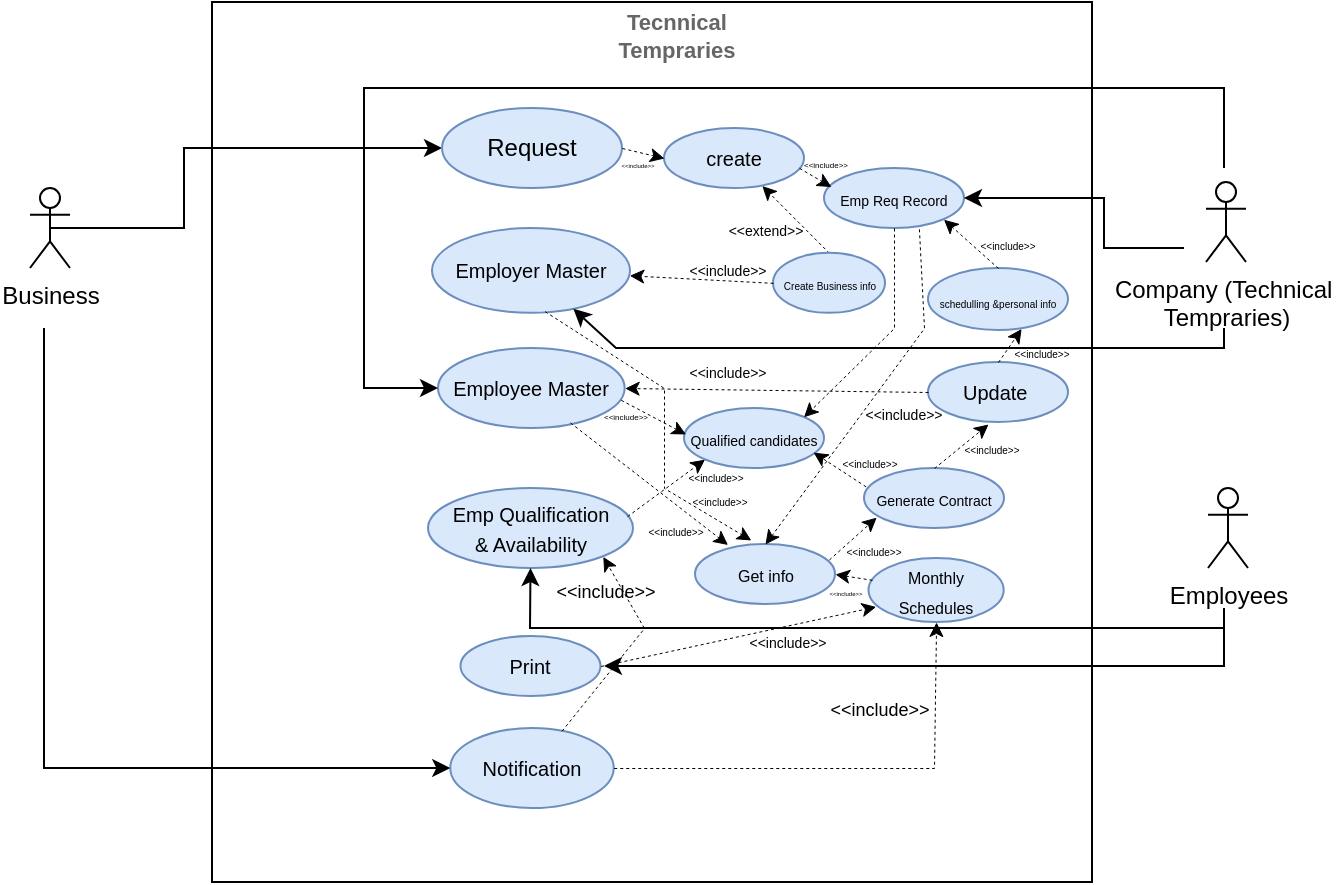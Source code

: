 <mxfile version="15.8.6" type="github"><diagram id="1I3czHAHe6RpvJC3yKMb" name="Page-1"><mxGraphModel dx="782" dy="428" grid="1" gridSize="10" guides="1" tooltips="1" connect="1" arrows="1" fold="1" page="1" pageScale="1" pageWidth="827" pageHeight="1169" math="0" shadow="0"><root><mxCell id="0"/><mxCell id="1" parent="0"/><mxCell id="iQXzC3IMoVuFOPlRli_T-2" value="" style="whiteSpace=wrap;html=1;aspect=fixed;align=center;" parent="1" vertex="1"><mxGeometry x="214" y="87" width="440" height="440" as="geometry"/></mxCell><mxCell id="iQXzC3IMoVuFOPlRli_T-8" style="edgeStyle=orthogonalEdgeStyle;rounded=0;orthogonalLoop=1;jettySize=auto;html=1;exitX=0.5;exitY=0.5;exitDx=0;exitDy=0;exitPerimeter=0;" parent="1" source="iQXzC3IMoVuFOPlRli_T-4" target="iQXzC3IMoVuFOPlRli_T-7" edge="1"><mxGeometry relative="1" as="geometry"><Array as="points"><mxPoint x="200" y="200"/><mxPoint x="200" y="160"/></Array></mxGeometry></mxCell><mxCell id="iQXzC3IMoVuFOPlRli_T-4" value="Business" style="shape=umlActor;verticalLabelPosition=bottom;verticalAlign=top;html=1;" parent="1" vertex="1"><mxGeometry x="123" y="180" width="20" height="40" as="geometry"/></mxCell><mxCell id="iQXzC3IMoVuFOPlRli_T-7" value="Request" style="ellipse;whiteSpace=wrap;html=1;fillColor=#dae8fc;strokeColor=#6c8ebf;" parent="1" vertex="1"><mxGeometry x="329" y="140" width="90" height="40" as="geometry"/></mxCell><mxCell id="iQXzC3IMoVuFOPlRli_T-9" value="&lt;font style=&quot;font-size: 7px&quot;&gt;Emp Req Record&lt;/font&gt;" style="ellipse;whiteSpace=wrap;html=1;fillColor=#dae8fc;strokeColor=#6c8ebf;" parent="1" vertex="1"><mxGeometry x="520" y="170" width="70" height="30" as="geometry"/></mxCell><mxCell id="iQXzC3IMoVuFOPlRli_T-14" value="&lt;font style=&quot;font-size: 10px&quot;&gt;Employer Master&lt;/font&gt;" style="ellipse;whiteSpace=wrap;html=1;fillColor=#dae8fc;strokeColor=#6c8ebf;" parent="1" vertex="1"><mxGeometry x="324" y="200" width="99" height="42.43" as="geometry"/></mxCell><mxCell id="iQXzC3IMoVuFOPlRli_T-15" value="&lt;font style=&quot;font-size: 10px&quot;&gt;create&lt;/font&gt;" style="ellipse;whiteSpace=wrap;html=1;fillColor=#dae8fc;strokeColor=#6c8ebf;" parent="1" vertex="1"><mxGeometry x="440" y="150" width="70" height="30" as="geometry"/></mxCell><mxCell id="WL6x4OXNJV538Ipcwp_X-3" value="" style="endArrow=classic;html=1;rounded=0;exitX=1;exitY=0.5;exitDx=0;exitDy=0;entryX=0;entryY=0.5;entryDx=0;entryDy=0;dashed=1;endFill=1;jumpSize=6;strokeWidth=0.5;" edge="1" parent="1" source="iQXzC3IMoVuFOPlRli_T-7" target="iQXzC3IMoVuFOPlRli_T-15"><mxGeometry width="50" height="50" relative="1" as="geometry"><mxPoint x="400" y="210" as="sourcePoint"/><mxPoint x="450" y="160" as="targetPoint"/></mxGeometry></mxCell><mxCell id="WL6x4OXNJV538Ipcwp_X-4" value="&lt;font style=&quot;font-size: 3px&quot;&gt;&amp;lt;&amp;lt;include&amp;gt;&amp;gt;&lt;/font&gt;" style="text;html=1;strokeColor=none;fillColor=none;align=center;verticalAlign=middle;whiteSpace=wrap;rounded=0;rotation=0;" vertex="1" parent="1"><mxGeometry x="417" y="166" width="20" as="geometry"/></mxCell><mxCell id="WL6x4OXNJV538Ipcwp_X-7" value="&lt;font style=&quot;font-size: 4px&quot;&gt;&amp;lt;&amp;lt;include&amp;gt;&amp;gt;&lt;/font&gt;" style="text;html=1;strokeColor=none;fillColor=none;align=center;verticalAlign=middle;whiteSpace=wrap;rounded=0;rotation=0;" vertex="1" parent="1"><mxGeometry x="511" y="166" width="20" as="geometry"/></mxCell><mxCell id="WL6x4OXNJV538Ipcwp_X-8" value="" style="endArrow=classic;html=1;rounded=0;exitX=0.965;exitY=0.664;exitDx=0;exitDy=0;entryX=0.05;entryY=0.309;entryDx=0;entryDy=0;dashed=1;endFill=1;jumpSize=6;strokeWidth=0.5;entryPerimeter=0;exitPerimeter=0;" edge="1" parent="1" source="iQXzC3IMoVuFOPlRli_T-15" target="iQXzC3IMoVuFOPlRli_T-9"><mxGeometry width="50" height="50" relative="1" as="geometry"><mxPoint x="510" y="170" as="sourcePoint"/><mxPoint x="531" y="175" as="targetPoint"/></mxGeometry></mxCell><mxCell id="WL6x4OXNJV538Ipcwp_X-15" value="&lt;font style=&quot;font-size: 10px&quot;&gt;Employee Master&lt;/font&gt;" style="ellipse;whiteSpace=wrap;html=1;fillColor=#dae8fc;strokeColor=#6c8ebf;" vertex="1" parent="1"><mxGeometry x="327" y="260" width="93.33" height="40" as="geometry"/></mxCell><mxCell id="WL6x4OXNJV538Ipcwp_X-16" value="&lt;font style=&quot;font-size: 7px&quot;&gt;Qualified candidates&lt;/font&gt;" style="ellipse;whiteSpace=wrap;html=1;fillColor=#dae8fc;strokeColor=#6c8ebf;" vertex="1" parent="1"><mxGeometry x="450" y="290" width="70" height="30" as="geometry"/></mxCell><mxCell id="WL6x4OXNJV538Ipcwp_X-17" value="" style="endArrow=classic;html=1;rounded=0;exitX=0.979;exitY=0.647;exitDx=0;exitDy=0;entryX=0.011;entryY=0.433;entryDx=0;entryDy=0;dashed=1;endFill=1;jumpSize=6;strokeWidth=0.5;entryPerimeter=0;exitPerimeter=0;" edge="1" parent="1" source="WL6x4OXNJV538Ipcwp_X-15" target="WL6x4OXNJV538Ipcwp_X-16"><mxGeometry width="50" height="50" relative="1" as="geometry"><mxPoint x="540.251" y="205.607" as="sourcePoint"/><mxPoint x="497.515" y="225.02" as="targetPoint"/></mxGeometry></mxCell><mxCell id="WL6x4OXNJV538Ipcwp_X-18" value="&lt;font style=&quot;font-size: 4px&quot;&gt;&amp;lt;&amp;lt;include&amp;gt;&amp;gt;&lt;/font&gt;" style="text;html=1;strokeColor=none;fillColor=none;align=center;verticalAlign=middle;whiteSpace=wrap;rounded=0;rotation=0;" vertex="1" parent="1"><mxGeometry x="410.5" y="292" width="20" as="geometry"/></mxCell><mxCell id="WL6x4OXNJV538Ipcwp_X-21" value="" style="endArrow=classic;html=1;rounded=0;exitX=0.5;exitY=1;exitDx=0;exitDy=0;entryX=1;entryY=0;entryDx=0;entryDy=0;dashed=1;endFill=1;jumpSize=6;strokeWidth=0.5;" edge="1" parent="1" source="iQXzC3IMoVuFOPlRli_T-9" target="WL6x4OXNJV538Ipcwp_X-16"><mxGeometry width="50" height="50" relative="1" as="geometry"><mxPoint x="540.003" y="205.499" as="sourcePoint"/><mxPoint x="497.515" y="225.02" as="targetPoint"/><Array as="points"><mxPoint x="555" y="250"/></Array></mxGeometry></mxCell><mxCell id="WL6x4OXNJV538Ipcwp_X-22" value="&lt;font style=&quot;font-size: 7px&quot;&gt;&amp;lt;&amp;lt;include&amp;gt;&amp;gt;&lt;/font&gt;" style="text;html=1;strokeColor=none;fillColor=none;align=center;verticalAlign=middle;whiteSpace=wrap;rounded=0;rotation=0;" vertex="1" parent="1"><mxGeometry x="550" y="292" width="20" as="geometry"/></mxCell><mxCell id="WL6x4OXNJV538Ipcwp_X-23" value="&lt;font style=&quot;font-size: 10px&quot;&gt;Emp Qualification&lt;br&gt;&amp;amp; Availability&lt;br&gt;&lt;/font&gt;" style="ellipse;whiteSpace=wrap;html=1;fillColor=#dae8fc;strokeColor=#6c8ebf;" vertex="1" parent="1"><mxGeometry x="322" y="330" width="102.5" height="40" as="geometry"/></mxCell><mxCell id="WL6x4OXNJV538Ipcwp_X-24" value="" style="endArrow=classic;html=1;rounded=0;exitX=0.971;exitY=0.351;exitDx=0;exitDy=0;entryX=0;entryY=1;entryDx=0;entryDy=0;dashed=1;endFill=1;jumpSize=6;strokeWidth=0.5;exitPerimeter=0;" edge="1" parent="1" source="WL6x4OXNJV538Ipcwp_X-23" target="WL6x4OXNJV538Ipcwp_X-16"><mxGeometry width="50" height="50" relative="1" as="geometry"><mxPoint x="428.37" y="295.88" as="sourcePoint"/><mxPoint x="460.77" y="312.99" as="targetPoint"/></mxGeometry></mxCell><mxCell id="WL6x4OXNJV538Ipcwp_X-25" value="&lt;font style=&quot;font-size: 5px&quot;&gt;&amp;lt;&amp;lt;include&amp;gt;&amp;gt;&lt;/font&gt;" style="text;html=1;strokeColor=none;fillColor=none;align=center;verticalAlign=middle;whiteSpace=wrap;rounded=0;rotation=0;" vertex="1" parent="1"><mxGeometry x="448" y="335" width="40" as="geometry"/></mxCell><mxCell id="WL6x4OXNJV538Ipcwp_X-28" value="&lt;font style=&quot;font-size: 8px&quot;&gt;Get info&lt;/font&gt;" style="ellipse;whiteSpace=wrap;html=1;fillColor=#dae8fc;strokeColor=#6c8ebf;" vertex="1" parent="1"><mxGeometry x="455.5" y="358" width="70" height="30" as="geometry"/></mxCell><mxCell id="WL6x4OXNJV538Ipcwp_X-29" value="" style="endArrow=classic;html=1;rounded=0;exitX=0.707;exitY=0.93;exitDx=0;exitDy=0;entryX=0.232;entryY=0.008;entryDx=0;entryDy=0;dashed=1;endFill=1;jumpSize=6;strokeWidth=0.5;exitPerimeter=0;entryPerimeter=0;" edge="1" parent="1" source="WL6x4OXNJV538Ipcwp_X-15" target="WL6x4OXNJV538Ipcwp_X-28"><mxGeometry width="50" height="50" relative="1" as="geometry"><mxPoint x="428.37" y="295.88" as="sourcePoint"/><mxPoint x="460.77" y="312.99" as="targetPoint"/></mxGeometry></mxCell><mxCell id="WL6x4OXNJV538Ipcwp_X-30" value="" style="endArrow=classic;html=1;rounded=0;exitX=0.569;exitY=0.98;exitDx=0;exitDy=0;entryX=0.399;entryY=-0.067;entryDx=0;entryDy=0;dashed=1;endFill=1;jumpSize=6;strokeWidth=0.5;exitPerimeter=0;entryPerimeter=0;" edge="1" parent="1" source="iQXzC3IMoVuFOPlRli_T-14" target="WL6x4OXNJV538Ipcwp_X-28"><mxGeometry width="50" height="50" relative="1" as="geometry"><mxPoint x="402.984" y="307.2" as="sourcePoint"/><mxPoint x="475.74" y="390.24" as="targetPoint"/><Array as="points"><mxPoint x="440" y="280"/><mxPoint x="440" y="330"/></Array></mxGeometry></mxCell><mxCell id="WL6x4OXNJV538Ipcwp_X-31" value="" style="endArrow=classic;html=1;rounded=0;exitX=0.678;exitY=1.014;exitDx=0;exitDy=0;entryX=0.5;entryY=0;entryDx=0;entryDy=0;dashed=1;endFill=1;jumpSize=6;strokeWidth=0.5;exitPerimeter=0;" edge="1" parent="1" source="iQXzC3IMoVuFOPlRli_T-9" target="WL6x4OXNJV538Ipcwp_X-28"><mxGeometry width="50" height="50" relative="1" as="geometry"><mxPoint x="565" y="210" as="sourcePoint"/><mxPoint x="530" y="315" as="targetPoint"/><Array as="points"><mxPoint x="570" y="250"/></Array></mxGeometry></mxCell><mxCell id="WL6x4OXNJV538Ipcwp_X-35" value="" style="endArrow=classic;html=1;rounded=0;exitX=0.5;exitY=0;exitDx=0;exitDy=0;dashed=1;endFill=1;jumpSize=6;strokeWidth=0.5;" edge="1" parent="1" source="WL6x4OXNJV538Ipcwp_X-36" target="iQXzC3IMoVuFOPlRli_T-15"><mxGeometry width="50" height="50" relative="1" as="geometry"><mxPoint x="517.55" y="179.92" as="sourcePoint"/><mxPoint x="533.5" y="189.27" as="targetPoint"/></mxGeometry></mxCell><mxCell id="WL6x4OXNJV538Ipcwp_X-36" value="&lt;font style=&quot;font-size: 5px&quot;&gt;&lt;span&gt;Create&amp;nbsp;&lt;/span&gt;&lt;font style=&quot;font-size: 5px&quot;&gt;Business info&lt;/font&gt;&lt;/font&gt;" style="ellipse;whiteSpace=wrap;html=1;fillColor=#dae8fc;strokeColor=#6c8ebf;" vertex="1" parent="1"><mxGeometry x="494.5" y="212.43" width="56" height="30" as="geometry"/></mxCell><mxCell id="WL6x4OXNJV538Ipcwp_X-37" value="&lt;font style=&quot;font-size: 7px&quot;&gt;&amp;lt;&amp;lt;extend&amp;gt;&amp;gt;&lt;/font&gt;" style="text;html=1;strokeColor=none;fillColor=none;align=center;verticalAlign=middle;whiteSpace=wrap;rounded=0;rotation=0;" vertex="1" parent="1"><mxGeometry x="480.5" y="200" width="20" as="geometry"/></mxCell><mxCell id="WL6x4OXNJV538Ipcwp_X-38" value="" style="endArrow=classic;html=1;rounded=0;exitX=0;exitY=0.5;exitDx=0;exitDy=0;dashed=1;endFill=1;jumpSize=6;strokeWidth=0.5;" edge="1" parent="1" source="WL6x4OXNJV538Ipcwp_X-36" target="iQXzC3IMoVuFOPlRli_T-14"><mxGeometry width="50" height="50" relative="1" as="geometry"><mxPoint x="509.25" y="200" as="sourcePoint"/><mxPoint x="498.409" y="188.856" as="targetPoint"/></mxGeometry></mxCell><mxCell id="WL6x4OXNJV538Ipcwp_X-39" value="&lt;font style=&quot;font-size: 7px&quot;&gt;&amp;lt;&amp;lt;include&amp;gt;&amp;gt;&lt;/font&gt;" style="text;html=1;strokeColor=none;fillColor=none;align=center;verticalAlign=middle;whiteSpace=wrap;rounded=0;rotation=0;" vertex="1" parent="1"><mxGeometry x="462" y="220" width="20" as="geometry"/></mxCell><mxCell id="WL6x4OXNJV538Ipcwp_X-40" value="" style="endArrow=classic;html=1;rounded=0;fontSize=7;strokeWidth=1;jumpSize=6;" edge="1" parent="1" target="iQXzC3IMoVuFOPlRli_T-14"><mxGeometry width="50" height="50" relative="1" as="geometry"><mxPoint x="720" y="250" as="sourcePoint"/><mxPoint x="430" y="210" as="targetPoint"/><Array as="points"><mxPoint x="720" y="260"/><mxPoint x="416" y="260"/></Array></mxGeometry></mxCell><mxCell id="WL6x4OXNJV538Ipcwp_X-41" value="&lt;font style=&quot;font-size: 7px&quot;&gt;Generate Contract&lt;/font&gt;" style="ellipse;whiteSpace=wrap;html=1;fillColor=#dae8fc;strokeColor=#6c8ebf;" vertex="1" parent="1"><mxGeometry x="540" y="320" width="70" height="30" as="geometry"/></mxCell><mxCell id="WL6x4OXNJV538Ipcwp_X-42" value="" style="endArrow=classic;html=1;rounded=0;exitX=0.956;exitY=0.259;exitDx=0;exitDy=0;entryX=0.087;entryY=0.819;entryDx=0;entryDy=0;dashed=1;endFill=1;jumpSize=6;strokeWidth=0.5;exitPerimeter=0;entryPerimeter=0;" edge="1" parent="1" source="WL6x4OXNJV538Ipcwp_X-28" target="WL6x4OXNJV538Ipcwp_X-41"><mxGeometry width="50" height="50" relative="1" as="geometry"><mxPoint x="402.984" y="307.2" as="sourcePoint"/><mxPoint x="481.74" y="368.24" as="targetPoint"/></mxGeometry></mxCell><mxCell id="WL6x4OXNJV538Ipcwp_X-43" value="&lt;font style=&quot;font-size: 5px&quot;&gt;&amp;lt;&amp;lt;include&amp;gt;&amp;gt;&lt;/font&gt;" style="text;html=1;strokeColor=none;fillColor=none;align=center;verticalAlign=middle;whiteSpace=wrap;rounded=0;rotation=0;" vertex="1" parent="1"><mxGeometry x="535" y="360" width="20" as="geometry"/></mxCell><mxCell id="WL6x4OXNJV538Ipcwp_X-44" value="" style="endArrow=classic;html=1;rounded=0;exitX=0.012;exitY=0.306;exitDx=0;exitDy=0;dashed=1;endFill=1;jumpSize=6;strokeWidth=0.5;entryX=0.922;entryY=0.735;entryDx=0;entryDy=0;entryPerimeter=0;exitPerimeter=0;" edge="1" parent="1" source="WL6x4OXNJV538Ipcwp_X-41" target="WL6x4OXNJV538Ipcwp_X-16"><mxGeometry width="50" height="50" relative="1" as="geometry"><mxPoint x="532.42" y="375.77" as="sourcePoint"/><mxPoint x="556.09" y="354.57" as="targetPoint"/></mxGeometry></mxCell><mxCell id="WL6x4OXNJV538Ipcwp_X-45" value="&lt;font style=&quot;font-size: 5px&quot;&gt;&amp;lt;&amp;lt;include&amp;gt;&amp;gt;&lt;/font&gt;" style="text;html=1;strokeColor=none;fillColor=none;align=center;verticalAlign=middle;whiteSpace=wrap;rounded=0;rotation=0;" vertex="1" parent="1"><mxGeometry x="533" y="316" width="20" as="geometry"/></mxCell><mxCell id="WL6x4OXNJV538Ipcwp_X-46" value="" style="endArrow=classic;html=1;rounded=0;exitX=0.5;exitY=0;exitDx=0;exitDy=0;entryX=0.429;entryY=1.033;entryDx=0;entryDy=0;dashed=1;endFill=1;jumpSize=6;strokeWidth=0.5;entryPerimeter=0;" edge="1" parent="1" source="WL6x4OXNJV538Ipcwp_X-41" target="WL6x4OXNJV538Ipcwp_X-47"><mxGeometry width="50" height="50" relative="1" as="geometry"><mxPoint x="570" y="320" as="sourcePoint"/><mxPoint x="593.67" y="298.8" as="targetPoint"/></mxGeometry></mxCell><mxCell id="WL6x4OXNJV538Ipcwp_X-47" value="&lt;font style=&quot;font-size: 10px&quot;&gt;Update&amp;nbsp;&lt;/font&gt;" style="ellipse;whiteSpace=wrap;html=1;fillColor=#dae8fc;strokeColor=#6c8ebf;" vertex="1" parent="1"><mxGeometry x="572" y="267" width="70" height="30" as="geometry"/></mxCell><mxCell id="WL6x4OXNJV538Ipcwp_X-48" value="&lt;font style=&quot;font-size: 5px&quot;&gt;&amp;lt;&amp;lt;include&amp;gt;&amp;gt;&lt;/font&gt;" style="text;html=1;strokeColor=none;fillColor=none;align=center;verticalAlign=middle;whiteSpace=wrap;rounded=0;rotation=0;" vertex="1" parent="1"><mxGeometry x="594" y="309" width="20" as="geometry"/></mxCell><mxCell id="WL6x4OXNJV538Ipcwp_X-49" value="" style="endArrow=classic;html=1;rounded=0;exitX=0;exitY=0.5;exitDx=0;exitDy=0;entryX=1;entryY=0.5;entryDx=0;entryDy=0;dashed=1;endFill=1;jumpSize=6;strokeWidth=0.5;" edge="1" parent="1" source="WL6x4OXNJV538Ipcwp_X-47" target="WL6x4OXNJV538Ipcwp_X-15"><mxGeometry width="50" height="50" relative="1" as="geometry"><mxPoint x="585" y="330" as="sourcePoint"/><mxPoint x="610.03" y="299.99" as="targetPoint"/></mxGeometry></mxCell><mxCell id="WL6x4OXNJV538Ipcwp_X-50" value="&lt;font style=&quot;font-size: 7px&quot;&gt;&amp;lt;&amp;lt;include&amp;gt;&amp;gt;&lt;/font&gt;" style="text;html=1;strokeColor=none;fillColor=none;align=center;verticalAlign=middle;whiteSpace=wrap;rounded=0;rotation=0;" vertex="1" parent="1"><mxGeometry x="462" y="271" width="20" as="geometry"/></mxCell><mxCell id="WL6x4OXNJV538Ipcwp_X-52" value="&lt;font style=&quot;font-size: 5px&quot;&gt;schedulling &amp;amp;personal info&lt;/font&gt;" style="ellipse;whiteSpace=wrap;html=1;fillColor=#dae8fc;strokeColor=#6c8ebf;" vertex="1" parent="1"><mxGeometry x="572" y="220" width="70" height="31" as="geometry"/></mxCell><mxCell id="WL6x4OXNJV538Ipcwp_X-54" value="" style="endArrow=classic;html=1;rounded=0;entryX=0.665;entryY=0.975;entryDx=0;entryDy=0;dashed=1;endFill=1;jumpSize=6;strokeWidth=0.5;entryPerimeter=0;exitX=0.5;exitY=0;exitDx=0;exitDy=0;" edge="1" parent="1" source="WL6x4OXNJV538Ipcwp_X-47" target="WL6x4OXNJV538Ipcwp_X-52"><mxGeometry width="50" height="50" relative="1" as="geometry"><mxPoint x="625" y="260" as="sourcePoint"/><mxPoint x="650.0" y="229.99" as="targetPoint"/><Array as="points"/></mxGeometry></mxCell><mxCell id="WL6x4OXNJV538Ipcwp_X-55" value="&lt;font style=&quot;font-size: 5px&quot;&gt;&amp;lt;&amp;lt;include&amp;gt;&amp;gt;&lt;/font&gt;" style="text;html=1;strokeColor=none;fillColor=none;align=center;verticalAlign=middle;whiteSpace=wrap;rounded=0;rotation=0;" vertex="1" parent="1"><mxGeometry x="619" y="261" width="20" as="geometry"/></mxCell><mxCell id="WL6x4OXNJV538Ipcwp_X-56" value="" style="endArrow=classic;html=1;rounded=0;entryX=1;entryY=1;entryDx=0;entryDy=0;dashed=1;endFill=1;jumpSize=6;strokeWidth=0.5;exitX=0.5;exitY=0;exitDx=0;exitDy=0;" edge="1" parent="1" source="WL6x4OXNJV538Ipcwp_X-52" target="iQXzC3IMoVuFOPlRli_T-9"><mxGeometry width="50" height="50" relative="1" as="geometry"><mxPoint x="582.13" y="221" as="sourcePoint"/><mxPoint x="580" y="190.002" as="targetPoint"/><Array as="points"/></mxGeometry></mxCell><mxCell id="WL6x4OXNJV538Ipcwp_X-57" value="&lt;font style=&quot;font-size: 5px&quot;&gt;&amp;lt;&amp;lt;include&amp;gt;&amp;gt;&lt;/font&gt;" style="text;html=1;strokeColor=none;fillColor=none;align=center;verticalAlign=middle;whiteSpace=wrap;rounded=0;rotation=0;" vertex="1" parent="1"><mxGeometry x="602" y="207" width="20" as="geometry"/></mxCell><mxCell id="iQXzC3IMoVuFOPlRli_T-3" value="Company (Technical&amp;nbsp;&lt;br&gt;Tempraries)" style="shape=umlActor;verticalLabelPosition=bottom;verticalAlign=top;html=1;" parent="1" vertex="1"><mxGeometry x="711" y="177" width="20" height="40" as="geometry"/></mxCell><mxCell id="WL6x4OXNJV538Ipcwp_X-58" value="&lt;font style=&quot;font-size: 8px&quot;&gt;Monthly Schedules&lt;/font&gt;" style="ellipse;whiteSpace=wrap;html=1;fillColor=#dae8fc;strokeColor=#6c8ebf;" vertex="1" parent="1"><mxGeometry x="542.25" y="365" width="67.6" height="32" as="geometry"/></mxCell><mxCell id="WL6x4OXNJV538Ipcwp_X-61" value="&lt;font style=&quot;font-size: 10px&quot;&gt;Print&lt;/font&gt;" style="ellipse;whiteSpace=wrap;html=1;fillColor=#dae8fc;strokeColor=#6c8ebf;" vertex="1" parent="1"><mxGeometry x="338.25" y="404" width="70" height="30" as="geometry"/></mxCell><mxCell id="WL6x4OXNJV538Ipcwp_X-66" value="" style="endArrow=classic;html=1;rounded=0;entryX=1;entryY=0.5;entryDx=0;entryDy=0;dashed=1;endFill=1;jumpSize=6;strokeWidth=0.5;" edge="1" parent="1" source="WL6x4OXNJV538Ipcwp_X-58" target="WL6x4OXNJV538Ipcwp_X-28"><mxGeometry width="50" height="50" relative="1" as="geometry"><mxPoint x="488.0" y="400" as="sourcePoint"/><mxPoint x="511.67" y="378.8" as="targetPoint"/></mxGeometry></mxCell><mxCell id="WL6x4OXNJV538Ipcwp_X-67" value="&lt;font style=&quot;font-size: 3px&quot;&gt;&amp;lt;&amp;lt;include&amp;gt;&amp;gt;&lt;/font&gt;" style="text;html=1;strokeColor=none;fillColor=none;align=center;verticalAlign=middle;whiteSpace=wrap;rounded=0;rotation=0;" vertex="1" parent="1"><mxGeometry x="520.58" y="380.23" width="20" as="geometry"/></mxCell><mxCell id="WL6x4OXNJV538Ipcwp_X-68" value="&lt;font style=&quot;font-size: 5px&quot;&gt;&amp;lt;&amp;lt;include&amp;gt;&amp;gt;&lt;/font&gt;" style="text;html=1;strokeColor=none;fillColor=none;align=center;verticalAlign=middle;whiteSpace=wrap;rounded=0;rotation=0;" vertex="1" parent="1"><mxGeometry x="426" y="350" width="40" as="geometry"/></mxCell><mxCell id="WL6x4OXNJV538Ipcwp_X-69" value="&lt;font style=&quot;font-size: 5px&quot;&gt;&amp;lt;&amp;lt;include&amp;gt;&amp;gt;&lt;/font&gt;" style="text;html=1;strokeColor=none;fillColor=none;align=center;verticalAlign=middle;whiteSpace=wrap;rounded=0;rotation=0;" vertex="1" parent="1"><mxGeometry x="446" y="323" width="40" as="geometry"/></mxCell><mxCell id="WL6x4OXNJV538Ipcwp_X-72" value="" style="endArrow=classic;html=1;rounded=0;exitX=1;exitY=0.5;exitDx=0;exitDy=0;entryX=0.053;entryY=0.757;entryDx=0;entryDy=0;dashed=1;endFill=1;jumpSize=6;strokeWidth=0.5;entryPerimeter=0;" edge="1" parent="1" source="WL6x4OXNJV538Ipcwp_X-61" target="WL6x4OXNJV538Ipcwp_X-58"><mxGeometry width="50" height="50" relative="1" as="geometry"><mxPoint x="407.244" y="430" as="sourcePoint"/><mxPoint x="486" y="491.04" as="targetPoint"/></mxGeometry></mxCell><mxCell id="WL6x4OXNJV538Ipcwp_X-73" value="&lt;font style=&quot;font-size: 7px&quot;&gt;&amp;lt;&amp;lt;include&amp;gt;&amp;gt;&lt;/font&gt;" style="text;html=1;strokeColor=none;fillColor=none;align=center;verticalAlign=middle;whiteSpace=wrap;rounded=0;rotation=0;" vertex="1" parent="1"><mxGeometry x="482" y="406" width="40" as="geometry"/></mxCell><mxCell id="WL6x4OXNJV538Ipcwp_X-74" value="&lt;font style=&quot;font-size: 10px&quot;&gt;Notification&lt;/font&gt;" style="ellipse;whiteSpace=wrap;html=1;fillColor=#dae8fc;strokeColor=#6c8ebf;" vertex="1" parent="1"><mxGeometry x="333.13" y="450" width="81.75" height="40" as="geometry"/></mxCell><mxCell id="WL6x4OXNJV538Ipcwp_X-75" value="" style="endArrow=classic;html=1;rounded=0;entryX=1;entryY=1;entryDx=0;entryDy=0;dashed=1;endFill=1;jumpSize=6;strokeWidth=0.5;" edge="1" parent="1" source="WL6x4OXNJV538Ipcwp_X-74" target="WL6x4OXNJV538Ipcwp_X-23"><mxGeometry width="50" height="50" relative="1" as="geometry"><mxPoint x="413.92" y="471.78" as="sourcePoint"/><mxPoint x="550.503" y="450.004" as="targetPoint"/><Array as="points"><mxPoint x="430" y="400"/></Array></mxGeometry></mxCell><mxCell id="WL6x4OXNJV538Ipcwp_X-76" value="&lt;font style=&quot;font-size: 9px&quot;&gt;&amp;lt;&amp;lt;include&amp;gt;&amp;gt;&lt;/font&gt;" style="text;html=1;strokeColor=none;fillColor=none;align=center;verticalAlign=middle;whiteSpace=wrap;rounded=0;rotation=0;" vertex="1" parent="1"><mxGeometry x="391" y="381" width="40" as="geometry"/></mxCell><mxCell id="WL6x4OXNJV538Ipcwp_X-77" value="" style="endArrow=classic;html=1;rounded=0;entryX=0.5;entryY=1;entryDx=0;entryDy=0;dashed=1;endFill=1;jumpSize=6;strokeWidth=0.5;exitX=1;exitY=0.5;exitDx=0;exitDy=0;" edge="1" parent="1" source="WL6x4OXNJV538Ipcwp_X-74" target="WL6x4OXNJV538Ipcwp_X-58"><mxGeometry width="50" height="50" relative="1" as="geometry"><mxPoint x="398.866" y="461.369" as="sourcePoint"/><mxPoint x="419.341" y="374.2" as="targetPoint"/><Array as="points"><mxPoint x="575" y="470"/></Array></mxGeometry></mxCell><mxCell id="WL6x4OXNJV538Ipcwp_X-78" value="&lt;font style=&quot;font-size: 9px&quot;&gt;&amp;lt;&amp;lt;include&amp;gt;&amp;gt;&lt;/font&gt;" style="text;html=1;strokeColor=none;fillColor=none;align=center;verticalAlign=middle;whiteSpace=wrap;rounded=0;rotation=0;" vertex="1" parent="1"><mxGeometry x="527.5" y="440" width="40" as="geometry"/></mxCell><mxCell id="WL6x4OXNJV538Ipcwp_X-79" value="" style="endArrow=classic;html=1;rounded=0;fontSize=9;strokeWidth=1;jumpSize=6;entryX=0;entryY=0.5;entryDx=0;entryDy=0;" edge="1" parent="1" target="WL6x4OXNJV538Ipcwp_X-74"><mxGeometry width="50" height="50" relative="1" as="geometry"><mxPoint x="130" y="250" as="sourcePoint"/><mxPoint x="430" y="320" as="targetPoint"/><Array as="points"><mxPoint x="130" y="470"/></Array></mxGeometry></mxCell><mxCell id="WL6x4OXNJV538Ipcwp_X-80" value="Employees" style="shape=umlActor;verticalLabelPosition=bottom;verticalAlign=top;html=1;" vertex="1" parent="1"><mxGeometry x="712" y="330" width="20" height="40" as="geometry"/></mxCell><mxCell id="WL6x4OXNJV538Ipcwp_X-81" value="" style="endArrow=classic;html=1;rounded=0;fontSize=4;strokeWidth=1;jumpSize=6;entryX=1;entryY=0.5;entryDx=0;entryDy=0;" edge="1" parent="1" target="iQXzC3IMoVuFOPlRli_T-9"><mxGeometry width="50" height="50" relative="1" as="geometry"><mxPoint x="700" y="210" as="sourcePoint"/><mxPoint x="470" y="280" as="targetPoint"/><Array as="points"><mxPoint x="660" y="210"/><mxPoint x="660" y="185"/></Array></mxGeometry></mxCell><mxCell id="WL6x4OXNJV538Ipcwp_X-83" value="" style="endArrow=classic;html=1;rounded=0;fontSize=4;strokeWidth=1;jumpSize=6;" edge="1" parent="1" target="WL6x4OXNJV538Ipcwp_X-15"><mxGeometry width="50" height="50" relative="1" as="geometry"><mxPoint x="720" y="170" as="sourcePoint"/><mxPoint x="470" y="210" as="targetPoint"/><Array as="points"><mxPoint x="720" y="130"/><mxPoint x="290" y="130"/><mxPoint x="290" y="280"/></Array></mxGeometry></mxCell><mxCell id="WL6x4OXNJV538Ipcwp_X-84" value="" style="endArrow=classic;html=1;rounded=0;fontSize=4;strokeWidth=1;jumpSize=6;entryX=0.5;entryY=1;entryDx=0;entryDy=0;" edge="1" parent="1" target="WL6x4OXNJV538Ipcwp_X-23"><mxGeometry width="50" height="50" relative="1" as="geometry"><mxPoint x="720" y="390" as="sourcePoint"/><mxPoint x="470" y="350" as="targetPoint"/><Array as="points"><mxPoint x="720" y="400"/><mxPoint x="373" y="400"/></Array></mxGeometry></mxCell><mxCell id="WL6x4OXNJV538Ipcwp_X-85" value="" style="endArrow=classic;html=1;rounded=0;fontSize=4;strokeWidth=1;jumpSize=6;" edge="1" parent="1"><mxGeometry width="50" height="50" relative="1" as="geometry"><mxPoint x="720" y="400" as="sourcePoint"/><mxPoint x="410" y="419" as="targetPoint"/><Array as="points"><mxPoint x="720" y="419"/></Array></mxGeometry></mxCell><mxCell id="WL6x4OXNJV538Ipcwp_X-87" value="Tecnnical Tempraries" style="text;html=1;strokeColor=none;fillColor=none;align=center;verticalAlign=middle;whiteSpace=wrap;rounded=0;fontSize=11;fontColor=#666666;fontStyle=1" vertex="1" parent="1"><mxGeometry x="389.5" y="87" width="113" height="33" as="geometry"/></mxCell></root></mxGraphModel></diagram></mxfile>